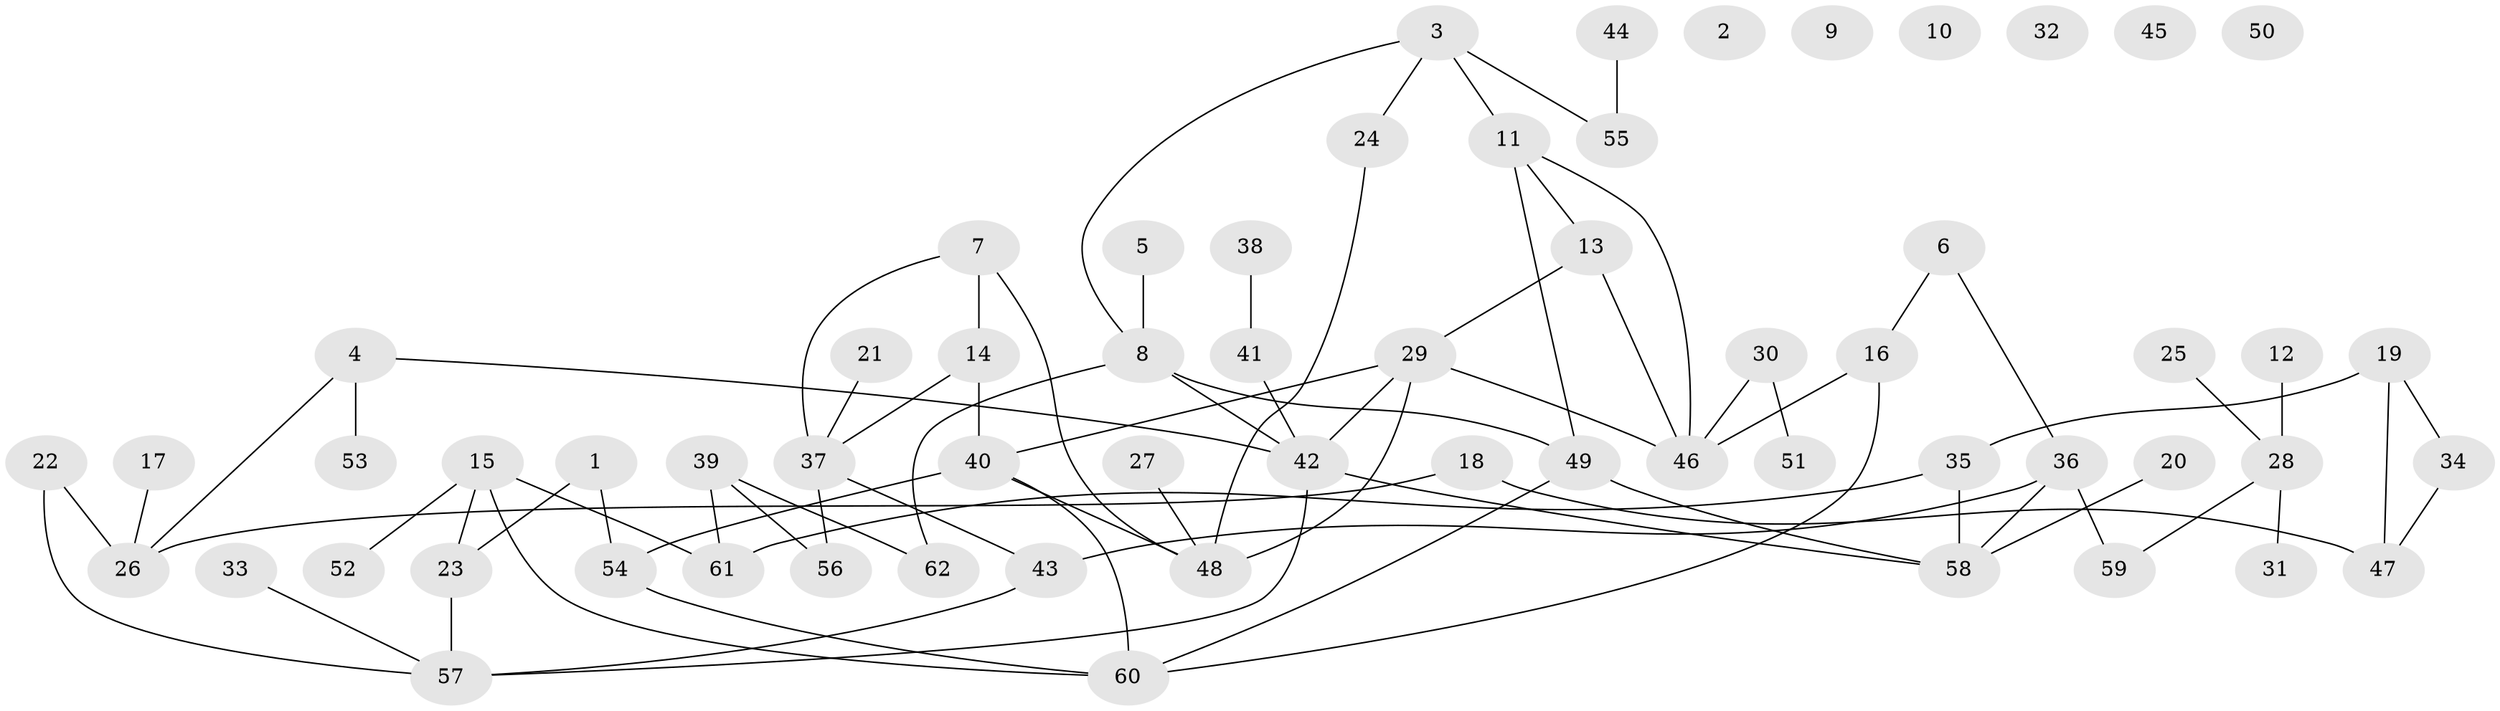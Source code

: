 // Generated by graph-tools (version 1.1) at 2025/13/03/09/25 04:13:07]
// undirected, 62 vertices, 78 edges
graph export_dot {
graph [start="1"]
  node [color=gray90,style=filled];
  1;
  2;
  3;
  4;
  5;
  6;
  7;
  8;
  9;
  10;
  11;
  12;
  13;
  14;
  15;
  16;
  17;
  18;
  19;
  20;
  21;
  22;
  23;
  24;
  25;
  26;
  27;
  28;
  29;
  30;
  31;
  32;
  33;
  34;
  35;
  36;
  37;
  38;
  39;
  40;
  41;
  42;
  43;
  44;
  45;
  46;
  47;
  48;
  49;
  50;
  51;
  52;
  53;
  54;
  55;
  56;
  57;
  58;
  59;
  60;
  61;
  62;
  1 -- 23;
  1 -- 54;
  3 -- 8;
  3 -- 11;
  3 -- 24;
  3 -- 55;
  4 -- 26;
  4 -- 42;
  4 -- 53;
  5 -- 8;
  6 -- 16;
  6 -- 36;
  7 -- 14;
  7 -- 37;
  7 -- 48;
  8 -- 42;
  8 -- 49;
  8 -- 62;
  11 -- 13;
  11 -- 46;
  11 -- 49;
  12 -- 28;
  13 -- 29;
  13 -- 46;
  14 -- 37;
  14 -- 40;
  15 -- 23;
  15 -- 52;
  15 -- 60;
  15 -- 61;
  16 -- 46;
  16 -- 60;
  17 -- 26;
  18 -- 26;
  18 -- 47;
  19 -- 34;
  19 -- 35;
  19 -- 47;
  20 -- 58;
  21 -- 37;
  22 -- 26;
  22 -- 57;
  23 -- 57;
  24 -- 48;
  25 -- 28;
  27 -- 48;
  28 -- 31;
  28 -- 59;
  29 -- 40;
  29 -- 42;
  29 -- 46;
  29 -- 48;
  30 -- 46;
  30 -- 51;
  33 -- 57;
  34 -- 47;
  35 -- 58;
  35 -- 61;
  36 -- 43;
  36 -- 58;
  36 -- 59;
  37 -- 43;
  37 -- 56;
  38 -- 41;
  39 -- 56;
  39 -- 61;
  39 -- 62;
  40 -- 48;
  40 -- 54;
  40 -- 60;
  41 -- 42;
  42 -- 57;
  42 -- 58;
  43 -- 57;
  44 -- 55;
  49 -- 58;
  49 -- 60;
  54 -- 60;
}
